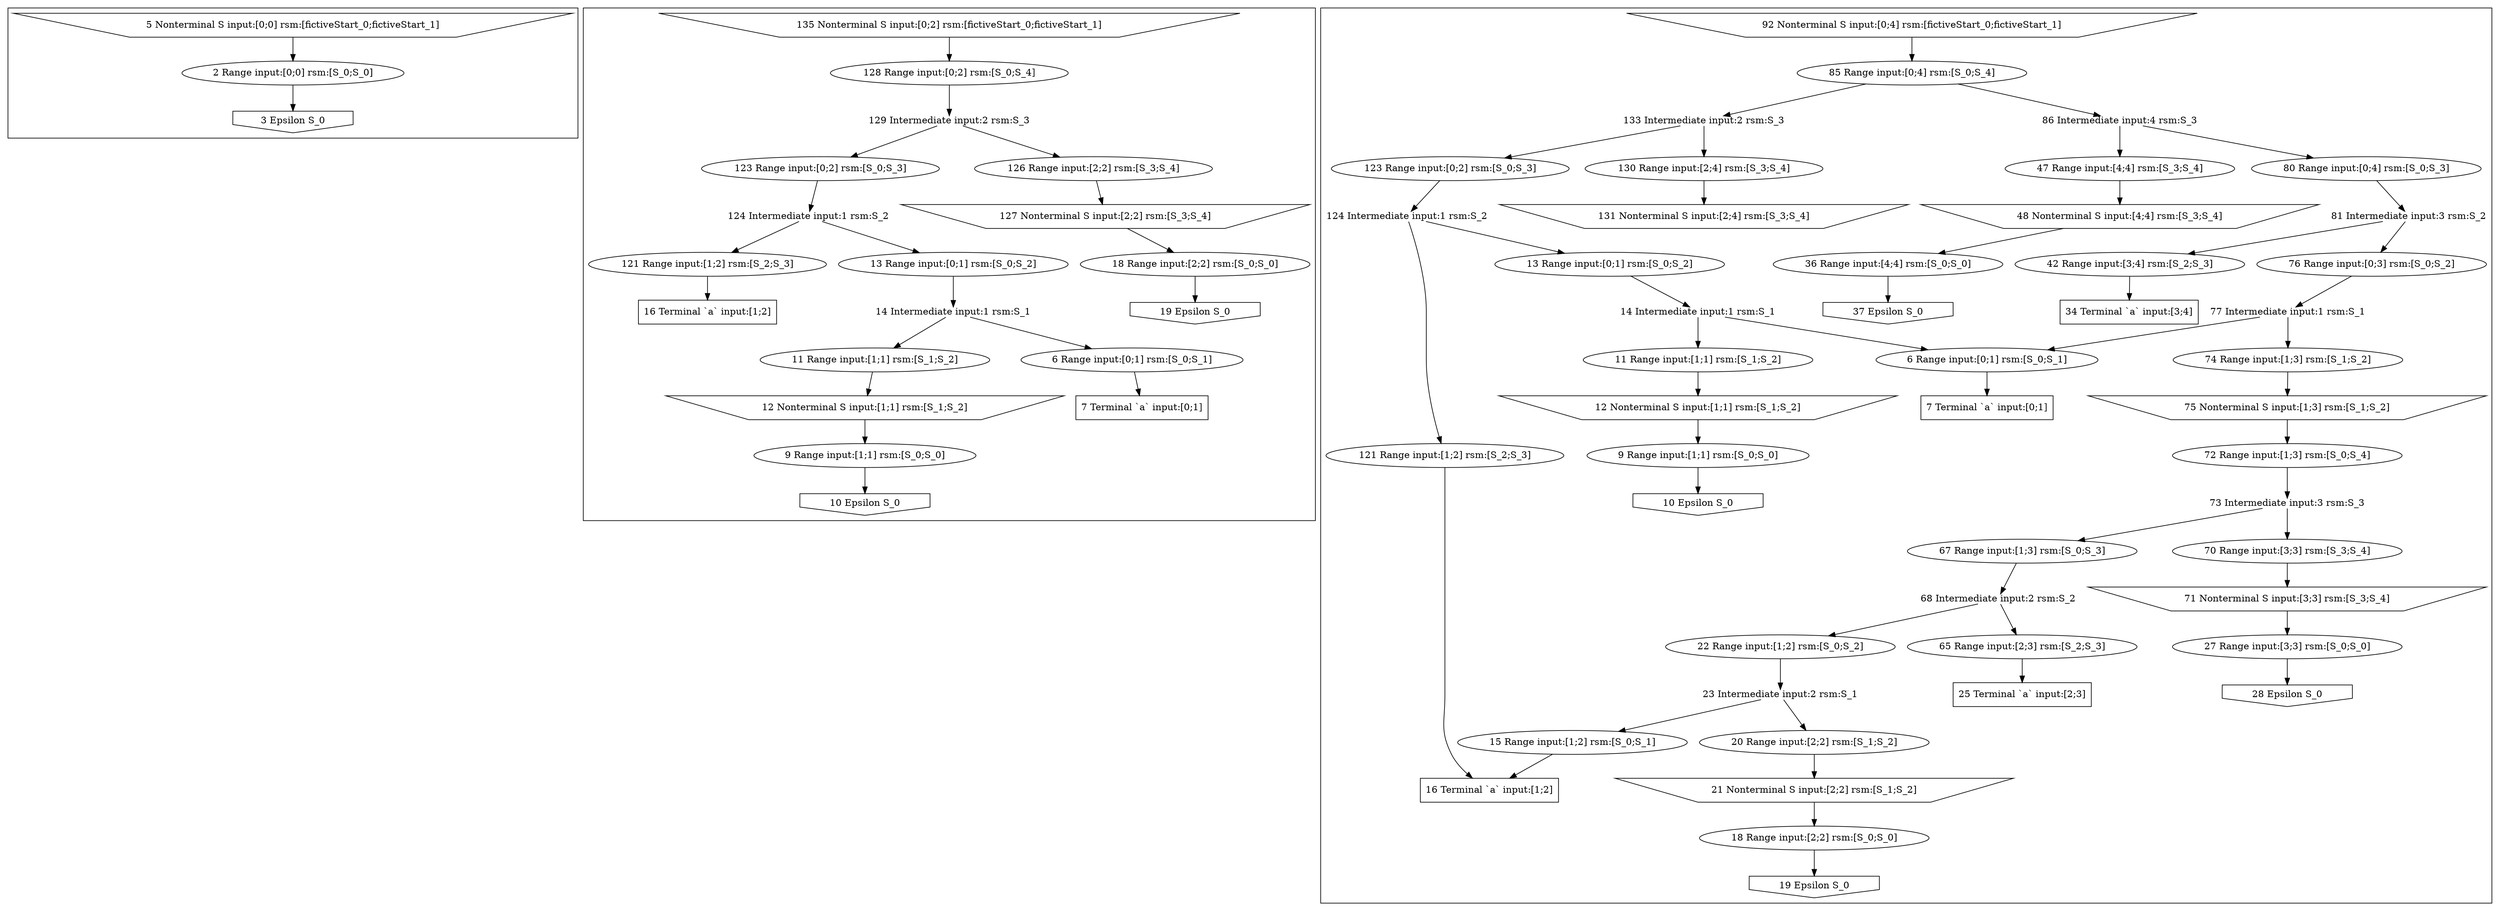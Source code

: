 digraph g {
labelloc="t"
label=""
subgraph cluster_0{
labelloc="t"
_0_0 [label = "2 Range input:[0;0] rsm:[S_0;S_0]", shape = ellipse]
_0_1 [label = "3 Epsilon S_0", shape = invhouse]
_0_2 [label = "5 Nonterminal S input:[0;0] rsm:[fictiveStart_0;fictiveStart_1]", shape = invtrapezium]
_0_0->_0_1
_0_2->_0_0
}

subgraph cluster_1{
labelloc="t"
_1_0 [label = "10 Epsilon S_0", shape = invhouse]
_1_1 [label = "11 Range input:[1;1] rsm:[S_1;S_2]", shape = ellipse]
_1_2 [label = "12 Nonterminal S input:[1;1] rsm:[S_1;S_2]", shape = invtrapezium]
_1_3 [label = "121 Range input:[1;2] rsm:[S_2;S_3]", shape = ellipse]
_1_4 [label = "123 Range input:[0;2] rsm:[S_0;S_3]", shape = ellipse]
_1_5 [label = "124 Intermediate input:1 rsm:S_2", shape = plain]
_1_6 [label = "126 Range input:[2;2] rsm:[S_3;S_4]", shape = ellipse]
_1_7 [label = "127 Nonterminal S input:[2;2] rsm:[S_3;S_4]", shape = invtrapezium]
_1_8 [label = "128 Range input:[0;2] rsm:[S_0;S_4]", shape = ellipse]
_1_9 [label = "129 Intermediate input:2 rsm:S_3", shape = plain]
_1_10 [label = "13 Range input:[0;1] rsm:[S_0;S_2]", shape = ellipse]
_1_11 [label = "135 Nonterminal S input:[0;2] rsm:[fictiveStart_0;fictiveStart_1]", shape = invtrapezium]
_1_12 [label = "14 Intermediate input:1 rsm:S_1", shape = plain]
_1_13 [label = "16 Terminal `a` input:[1;2]", shape = rectangle]
_1_14 [label = "18 Range input:[2;2] rsm:[S_0;S_0]", shape = ellipse]
_1_15 [label = "19 Epsilon S_0", shape = invhouse]
_1_16 [label = "6 Range input:[0;1] rsm:[S_0;S_1]", shape = ellipse]
_1_17 [label = "7 Terminal `a` input:[0;1]", shape = rectangle]
_1_18 [label = "9 Range input:[1;1] rsm:[S_0;S_0]", shape = ellipse]
_1_1->_1_2
_1_2->_1_18
_1_3->_1_13
_1_4->_1_5
_1_5->_1_10
_1_5->_1_3
_1_6->_1_7
_1_7->_1_14
_1_8->_1_9
_1_9->_1_4
_1_9->_1_6
_1_10->_1_12
_1_11->_1_8
_1_12->_1_16
_1_12->_1_1
_1_14->_1_15
_1_16->_1_17
_1_18->_1_0
}

subgraph cluster_2{
labelloc="t"
_2_0 [label = "10 Epsilon S_0", shape = invhouse]
_2_1 [label = "11 Range input:[1;1] rsm:[S_1;S_2]", shape = ellipse]
_2_2 [label = "12 Nonterminal S input:[1;1] rsm:[S_1;S_2]", shape = invtrapezium]
_2_3 [label = "121 Range input:[1;2] rsm:[S_2;S_3]", shape = ellipse]
_2_4 [label = "123 Range input:[0;2] rsm:[S_0;S_3]", shape = ellipse]
_2_5 [label = "124 Intermediate input:1 rsm:S_2", shape = plain]
_2_6 [label = "13 Range input:[0;1] rsm:[S_0;S_2]", shape = ellipse]
_2_7 [label = "130 Range input:[2;4] rsm:[S_3;S_4]", shape = ellipse]
_2_8 [label = "131 Nonterminal S input:[2;4] rsm:[S_3;S_4]", shape = invtrapezium]
_2_9 [label = "133 Intermediate input:2 rsm:S_3", shape = plain]
_2_10 [label = "14 Intermediate input:1 rsm:S_1", shape = plain]
_2_11 [label = "15 Range input:[1;2] rsm:[S_0;S_1]", shape = ellipse]
_2_12 [label = "16 Terminal `a` input:[1;2]", shape = rectangle]
_2_13 [label = "18 Range input:[2;2] rsm:[S_0;S_0]", shape = ellipse]
_2_14 [label = "19 Epsilon S_0", shape = invhouse]
_2_15 [label = "20 Range input:[2;2] rsm:[S_1;S_2]", shape = ellipse]
_2_16 [label = "21 Nonterminal S input:[2;2] rsm:[S_1;S_2]", shape = invtrapezium]
_2_17 [label = "22 Range input:[1;2] rsm:[S_0;S_2]", shape = ellipse]
_2_18 [label = "23 Intermediate input:2 rsm:S_1", shape = plain]
_2_19 [label = "25 Terminal `a` input:[2;3]", shape = rectangle]
_2_20 [label = "27 Range input:[3;3] rsm:[S_0;S_0]", shape = ellipse]
_2_21 [label = "28 Epsilon S_0", shape = invhouse]
_2_22 [label = "34 Terminal `a` input:[3;4]", shape = rectangle]
_2_23 [label = "36 Range input:[4;4] rsm:[S_0;S_0]", shape = ellipse]
_2_24 [label = "37 Epsilon S_0", shape = invhouse]
_2_25 [label = "42 Range input:[3;4] rsm:[S_2;S_3]", shape = ellipse]
_2_26 [label = "47 Range input:[4;4] rsm:[S_3;S_4]", shape = ellipse]
_2_27 [label = "48 Nonterminal S input:[4;4] rsm:[S_3;S_4]", shape = invtrapezium]
_2_28 [label = "6 Range input:[0;1] rsm:[S_0;S_1]", shape = ellipse]
_2_29 [label = "65 Range input:[2;3] rsm:[S_2;S_3]", shape = ellipse]
_2_30 [label = "67 Range input:[1;3] rsm:[S_0;S_3]", shape = ellipse]
_2_31 [label = "68 Intermediate input:2 rsm:S_2", shape = plain]
_2_32 [label = "7 Terminal `a` input:[0;1]", shape = rectangle]
_2_33 [label = "70 Range input:[3;3] rsm:[S_3;S_4]", shape = ellipse]
_2_34 [label = "71 Nonterminal S input:[3;3] rsm:[S_3;S_4]", shape = invtrapezium]
_2_35 [label = "72 Range input:[1;3] rsm:[S_0;S_4]", shape = ellipse]
_2_36 [label = "73 Intermediate input:3 rsm:S_3", shape = plain]
_2_37 [label = "74 Range input:[1;3] rsm:[S_1;S_2]", shape = ellipse]
_2_38 [label = "75 Nonterminal S input:[1;3] rsm:[S_1;S_2]", shape = invtrapezium]
_2_39 [label = "76 Range input:[0;3] rsm:[S_0;S_2]", shape = ellipse]
_2_40 [label = "77 Intermediate input:1 rsm:S_1", shape = plain]
_2_41 [label = "80 Range input:[0;4] rsm:[S_0;S_3]", shape = ellipse]
_2_42 [label = "81 Intermediate input:3 rsm:S_2", shape = plain]
_2_43 [label = "85 Range input:[0;4] rsm:[S_0;S_4]", shape = ellipse]
_2_44 [label = "86 Intermediate input:4 rsm:S_3", shape = plain]
_2_45 [label = "9 Range input:[1;1] rsm:[S_0;S_0]", shape = ellipse]
_2_46 [label = "92 Nonterminal S input:[0;4] rsm:[fictiveStart_0;fictiveStart_1]", shape = invtrapezium]
_2_1->_2_2
_2_2->_2_45
_2_3->_2_12
_2_4->_2_5
_2_5->_2_6
_2_5->_2_3
_2_6->_2_10
_2_7->_2_8
_2_9->_2_4
_2_9->_2_7
_2_10->_2_28
_2_10->_2_1
_2_11->_2_12
_2_13->_2_14
_2_15->_2_16
_2_16->_2_13
_2_17->_2_18
_2_18->_2_11
_2_18->_2_15
_2_20->_2_21
_2_23->_2_24
_2_25->_2_22
_2_26->_2_27
_2_27->_2_23
_2_28->_2_32
_2_29->_2_19
_2_30->_2_31
_2_31->_2_17
_2_31->_2_29
_2_33->_2_34
_2_34->_2_20
_2_35->_2_36
_2_36->_2_30
_2_36->_2_33
_2_37->_2_38
_2_38->_2_35
_2_39->_2_40
_2_40->_2_28
_2_40->_2_37
_2_41->_2_42
_2_42->_2_39
_2_42->_2_25
_2_43->_2_44
_2_43->_2_9
_2_44->_2_41
_2_44->_2_26
_2_45->_2_0
_2_46->_2_43
}

}

